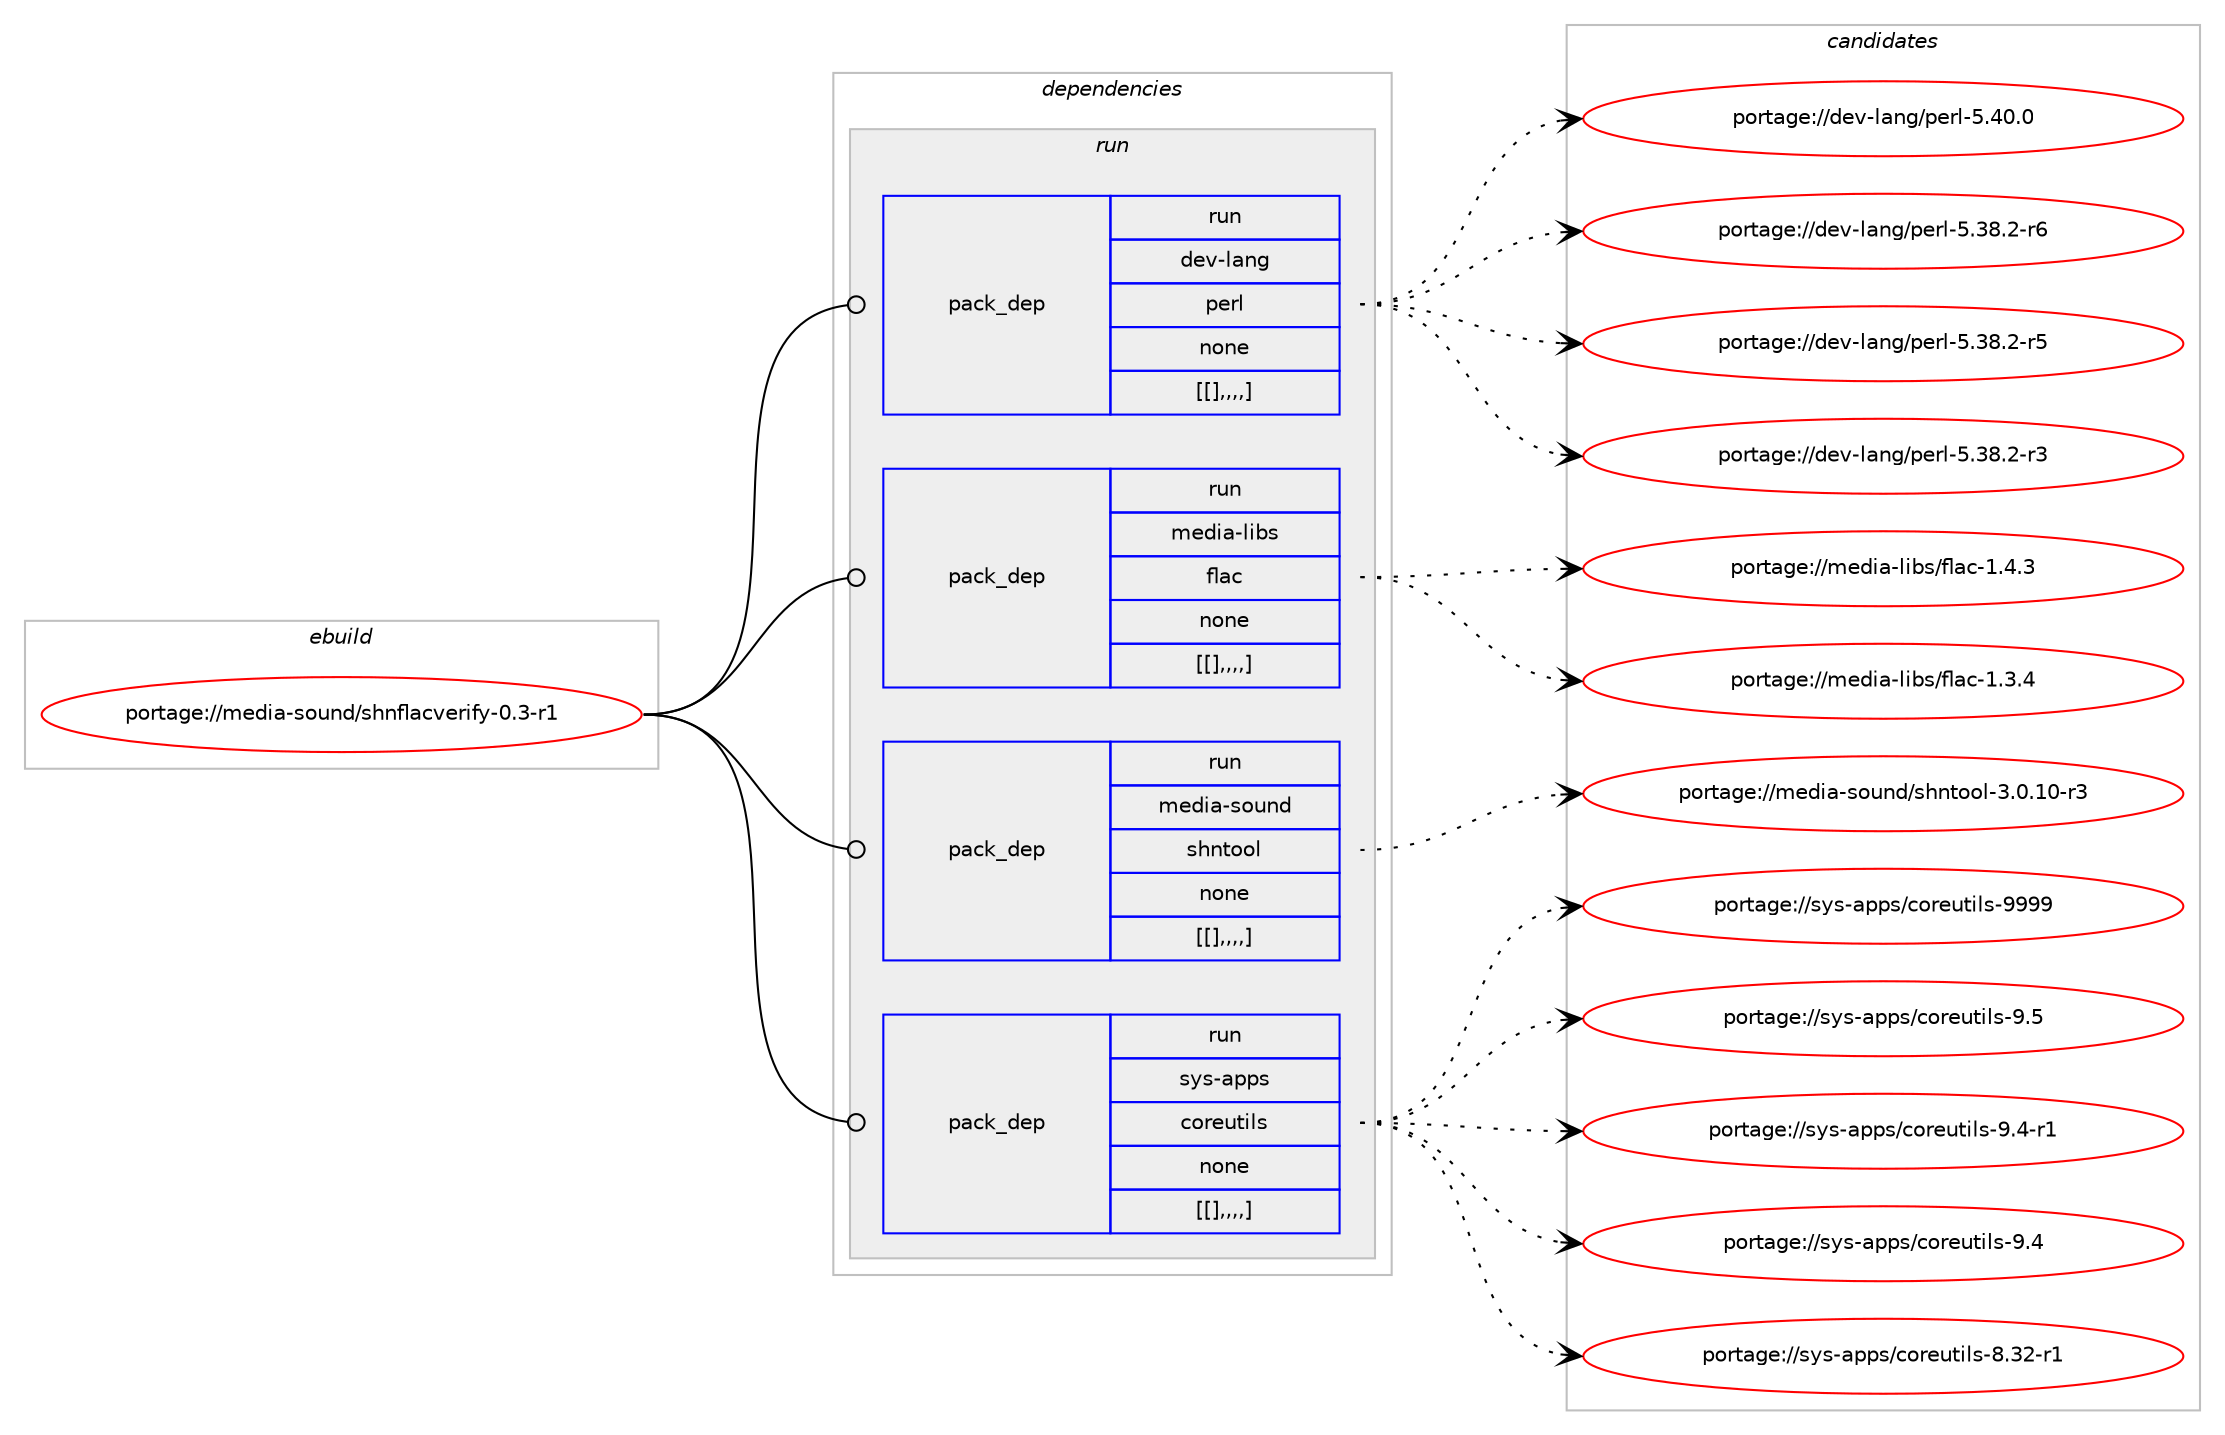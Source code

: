 digraph prolog {

# *************
# Graph options
# *************

newrank=true;
concentrate=true;
compound=true;
graph [rankdir=LR,fontname=Helvetica,fontsize=10,ranksep=1.5];#, ranksep=2.5, nodesep=0.2];
edge  [arrowhead=vee];
node  [fontname=Helvetica,fontsize=10];

# **********
# The ebuild
# **********

subgraph cluster_leftcol {
color=gray;
label=<<i>ebuild</i>>;
id [label="portage://media-sound/shnflacverify-0.3-r1", color=red, width=4, href="../media-sound/shnflacverify-0.3-r1.svg"];
}

# ****************
# The dependencies
# ****************

subgraph cluster_midcol {
color=gray;
label=<<i>dependencies</i>>;
subgraph cluster_compile {
fillcolor="#eeeeee";
style=filled;
label=<<i>compile</i>>;
}
subgraph cluster_compileandrun {
fillcolor="#eeeeee";
style=filled;
label=<<i>compile and run</i>>;
}
subgraph cluster_run {
fillcolor="#eeeeee";
style=filled;
label=<<i>run</i>>;
subgraph pack250088 {
dependency338133 [label=<<TABLE BORDER="0" CELLBORDER="1" CELLSPACING="0" CELLPADDING="4" WIDTH="220"><TR><TD ROWSPAN="6" CELLPADDING="30">pack_dep</TD></TR><TR><TD WIDTH="110">run</TD></TR><TR><TD>dev-lang</TD></TR><TR><TD>perl</TD></TR><TR><TD>none</TD></TR><TR><TD>[[],,,,]</TD></TR></TABLE>>, shape=none, color=blue];
}
id:e -> dependency338133:w [weight=20,style="solid",arrowhead="odot"];
subgraph pack250089 {
dependency338134 [label=<<TABLE BORDER="0" CELLBORDER="1" CELLSPACING="0" CELLPADDING="4" WIDTH="220"><TR><TD ROWSPAN="6" CELLPADDING="30">pack_dep</TD></TR><TR><TD WIDTH="110">run</TD></TR><TR><TD>media-libs</TD></TR><TR><TD>flac</TD></TR><TR><TD>none</TD></TR><TR><TD>[[],,,,]</TD></TR></TABLE>>, shape=none, color=blue];
}
id:e -> dependency338134:w [weight=20,style="solid",arrowhead="odot"];
subgraph pack250090 {
dependency338135 [label=<<TABLE BORDER="0" CELLBORDER="1" CELLSPACING="0" CELLPADDING="4" WIDTH="220"><TR><TD ROWSPAN="6" CELLPADDING="30">pack_dep</TD></TR><TR><TD WIDTH="110">run</TD></TR><TR><TD>media-sound</TD></TR><TR><TD>shntool</TD></TR><TR><TD>none</TD></TR><TR><TD>[[],,,,]</TD></TR></TABLE>>, shape=none, color=blue];
}
id:e -> dependency338135:w [weight=20,style="solid",arrowhead="odot"];
subgraph pack250091 {
dependency338136 [label=<<TABLE BORDER="0" CELLBORDER="1" CELLSPACING="0" CELLPADDING="4" WIDTH="220"><TR><TD ROWSPAN="6" CELLPADDING="30">pack_dep</TD></TR><TR><TD WIDTH="110">run</TD></TR><TR><TD>sys-apps</TD></TR><TR><TD>coreutils</TD></TR><TR><TD>none</TD></TR><TR><TD>[[],,,,]</TD></TR></TABLE>>, shape=none, color=blue];
}
id:e -> dependency338136:w [weight=20,style="solid",arrowhead="odot"];
}
}

# **************
# The candidates
# **************

subgraph cluster_choices {
rank=same;
color=gray;
label=<<i>candidates</i>>;

subgraph choice250088 {
color=black;
nodesep=1;
choice10010111845108971101034711210111410845534652484648 [label="portage://dev-lang/perl-5.40.0", color=red, width=4,href="../dev-lang/perl-5.40.0.svg"];
choice100101118451089711010347112101114108455346515646504511454 [label="portage://dev-lang/perl-5.38.2-r6", color=red, width=4,href="../dev-lang/perl-5.38.2-r6.svg"];
choice100101118451089711010347112101114108455346515646504511453 [label="portage://dev-lang/perl-5.38.2-r5", color=red, width=4,href="../dev-lang/perl-5.38.2-r5.svg"];
choice100101118451089711010347112101114108455346515646504511451 [label="portage://dev-lang/perl-5.38.2-r3", color=red, width=4,href="../dev-lang/perl-5.38.2-r3.svg"];
dependency338133:e -> choice10010111845108971101034711210111410845534652484648:w [style=dotted,weight="100"];
dependency338133:e -> choice100101118451089711010347112101114108455346515646504511454:w [style=dotted,weight="100"];
dependency338133:e -> choice100101118451089711010347112101114108455346515646504511453:w [style=dotted,weight="100"];
dependency338133:e -> choice100101118451089711010347112101114108455346515646504511451:w [style=dotted,weight="100"];
}
subgraph choice250089 {
color=black;
nodesep=1;
choice109101100105974510810598115471021089799454946524651 [label="portage://media-libs/flac-1.4.3", color=red, width=4,href="../media-libs/flac-1.4.3.svg"];
choice109101100105974510810598115471021089799454946514652 [label="portage://media-libs/flac-1.3.4", color=red, width=4,href="../media-libs/flac-1.3.4.svg"];
dependency338134:e -> choice109101100105974510810598115471021089799454946524651:w [style=dotted,weight="100"];
dependency338134:e -> choice109101100105974510810598115471021089799454946514652:w [style=dotted,weight="100"];
}
subgraph choice250090 {
color=black;
nodesep=1;
choice109101100105974511511111711010047115104110116111111108455146484649484511451 [label="portage://media-sound/shntool-3.0.10-r3", color=red, width=4,href="../media-sound/shntool-3.0.10-r3.svg"];
dependency338135:e -> choice109101100105974511511111711010047115104110116111111108455146484649484511451:w [style=dotted,weight="100"];
}
subgraph choice250091 {
color=black;
nodesep=1;
choice115121115459711211211547991111141011171161051081154557575757 [label="portage://sys-apps/coreutils-9999", color=red, width=4,href="../sys-apps/coreutils-9999.svg"];
choice1151211154597112112115479911111410111711610510811545574653 [label="portage://sys-apps/coreutils-9.5", color=red, width=4,href="../sys-apps/coreutils-9.5.svg"];
choice11512111545971121121154799111114101117116105108115455746524511449 [label="portage://sys-apps/coreutils-9.4-r1", color=red, width=4,href="../sys-apps/coreutils-9.4-r1.svg"];
choice1151211154597112112115479911111410111711610510811545574652 [label="portage://sys-apps/coreutils-9.4", color=red, width=4,href="../sys-apps/coreutils-9.4.svg"];
choice1151211154597112112115479911111410111711610510811545564651504511449 [label="portage://sys-apps/coreutils-8.32-r1", color=red, width=4,href="../sys-apps/coreutils-8.32-r1.svg"];
dependency338136:e -> choice115121115459711211211547991111141011171161051081154557575757:w [style=dotted,weight="100"];
dependency338136:e -> choice1151211154597112112115479911111410111711610510811545574653:w [style=dotted,weight="100"];
dependency338136:e -> choice11512111545971121121154799111114101117116105108115455746524511449:w [style=dotted,weight="100"];
dependency338136:e -> choice1151211154597112112115479911111410111711610510811545574652:w [style=dotted,weight="100"];
dependency338136:e -> choice1151211154597112112115479911111410111711610510811545564651504511449:w [style=dotted,weight="100"];
}
}

}
